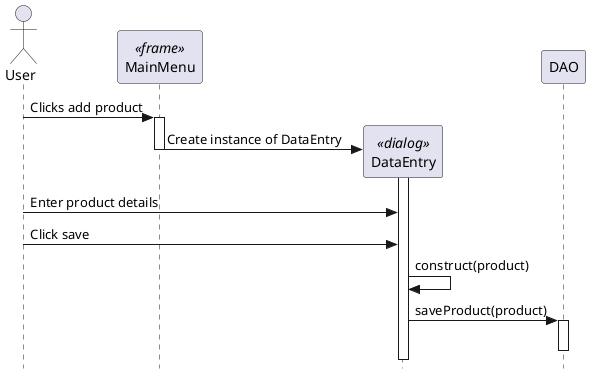 @startuml
skinparam style strictuml

actor "User" as user
participant "MainMenu" as mainMenu <<frame>>

user -> mainMenu++ : Clicks add product

create "DataEntry" as dataEntry <<dialog>>

mainMenu -> dataEntry++: Create instance of DataEntry
mainMenu--

user -> dataEntry: Enter product details
user -> dataEntry: Click save
dataEntry -> dataEntry: construct(product)

participant "DAO" as dao

dataEntry -> dao++ : saveProduct(product)
dao--

@enduml